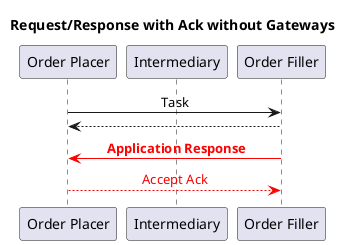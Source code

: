 @startuml
skinparam sequenceMessageAlign center
title Request/Response with Ack without Gateways
participant "Order Placer" as Placer
participant "Intermediary" as Intermediary
participant "Order Filler" as Filler


Placer -> Filler: Task 
Filler --> Placer: 
Filler -[#red]> Placer: <b><font color=red> Application Response
Placer -[#red]-> Filler: <font color=red>Accept Ack 

@enduml

